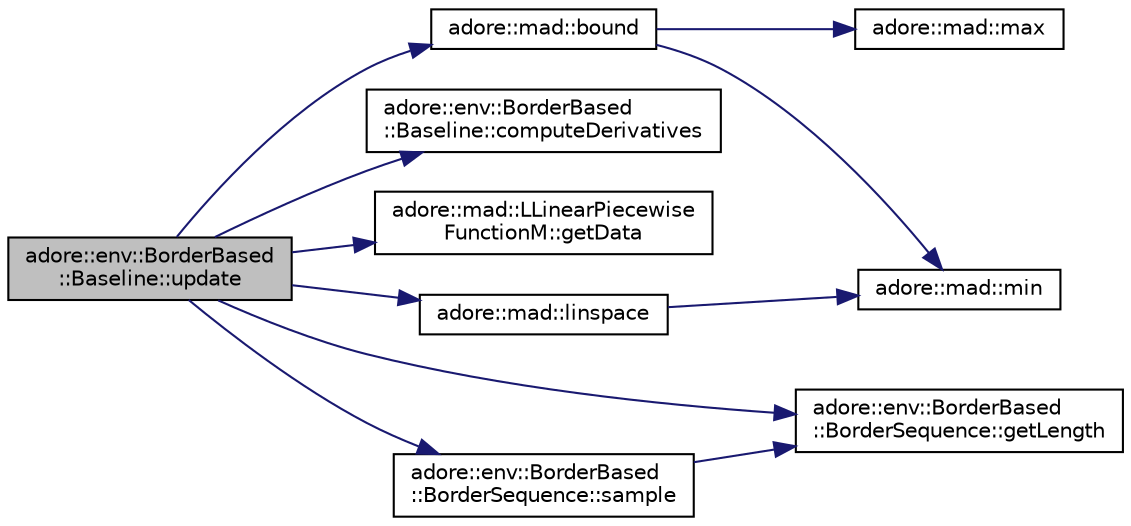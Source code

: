 digraph "adore::env::BorderBased::Baseline::update"
{
 // LATEX_PDF_SIZE
  edge [fontname="Helvetica",fontsize="10",labelfontname="Helvetica",labelfontsize="10"];
  node [fontname="Helvetica",fontsize="10",shape=record];
  rankdir="LR";
  Node1 [label="adore::env::BorderBased\l::Baseline::update",height=0.2,width=0.4,color="black", fillcolor="grey75", style="filled", fontcolor="black",tooltip="compute fit for borderSequence"];
  Node1 -> Node2 [color="midnightblue",fontsize="10",style="solid",fontname="Helvetica"];
  Node2 [label="adore::mad::bound",height=0.2,width=0.4,color="black", fillcolor="white", style="filled",URL="$namespaceadore_1_1mad.html#a927f4883d4edcec4dcfd9bb1f09d4f62",tooltip=" "];
  Node2 -> Node3 [color="midnightblue",fontsize="10",style="solid",fontname="Helvetica"];
  Node3 [label="adore::mad::max",height=0.2,width=0.4,color="black", fillcolor="white", style="filled",URL="$namespaceadore_1_1mad.html#a618a8842fed7b9375957b1e393c58492",tooltip=" "];
  Node2 -> Node4 [color="midnightblue",fontsize="10",style="solid",fontname="Helvetica"];
  Node4 [label="adore::mad::min",height=0.2,width=0.4,color="black", fillcolor="white", style="filled",URL="$namespaceadore_1_1mad.html#ac61b79c007d1859f93a10c04272095a1",tooltip=" "];
  Node1 -> Node5 [color="midnightblue",fontsize="10",style="solid",fontname="Helvetica"];
  Node5 [label="adore::env::BorderBased\l::Baseline::computeDerivatives",height=0.2,width=0.4,color="black", fillcolor="white", style="filled",URL="$classadore_1_1env_1_1BorderBased_1_1Baseline.html#a7ed18c020f4232f9c7432863dd718ef7",tooltip=" "];
  Node1 -> Node6 [color="midnightblue",fontsize="10",style="solid",fontname="Helvetica"];
  Node6 [label="adore::mad::LLinearPiecewise\lFunctionM::getData",height=0.2,width=0.4,color="black", fillcolor="white", style="filled",URL="$classadore_1_1mad_1_1LLinearPiecewiseFunctionM.html#aa94d90c8643e2d6792f8594f3d666503",tooltip=" "];
  Node1 -> Node7 [color="midnightblue",fontsize="10",style="solid",fontname="Helvetica"];
  Node7 [label="adore::env::BorderBased\l::BorderSequence::getLength",height=0.2,width=0.4,color="black", fillcolor="white", style="filled",URL="$classadore_1_1env_1_1BorderBased_1_1BorderSequence.html#a95f9f6e36b133a67324208d9c2905737",tooltip="returns the total lenght of all contained borders"];
  Node1 -> Node8 [color="midnightblue",fontsize="10",style="solid",fontname="Helvetica"];
  Node8 [label="adore::mad::linspace",height=0.2,width=0.4,color="black", fillcolor="white", style="filled",URL="$namespaceadore_1_1mad.html#a7bfd7c9a7c5816ef00e7b52d20957690",tooltip=" "];
  Node8 -> Node4 [color="midnightblue",fontsize="10",style="solid",fontname="Helvetica"];
  Node1 -> Node9 [color="midnightblue",fontsize="10",style="solid",fontname="Helvetica"];
  Node9 [label="adore::env::BorderBased\l::BorderSequence::sample",height=0.2,width=0.4,color="black", fillcolor="white", style="filled",URL="$classadore_1_1env_1_1BorderBased_1_1BorderSequence.html#a12e97fcc17d244067b00e64e8e6e950e",tooltip="step through border sequence and sample the values along the borders"];
  Node9 -> Node7 [color="midnightblue",fontsize="10",style="solid",fontname="Helvetica"];
}
